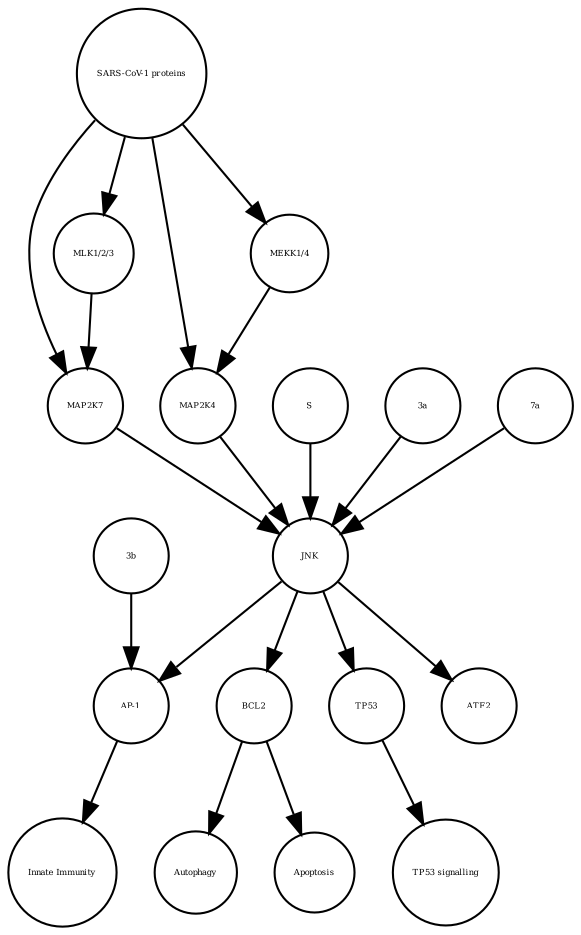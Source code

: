 strict digraph  {
BCL2 [annotation=urn_miriam_ncbigene_596, bipartite=0, cls=macromolecule, fontsize=4, label=BCL2, shape=circle];
Autophagy [annotation="urn_miriam_obo.go_GO%3A0006914", bipartite=0, cls=phenotype, fontsize=4, label=Autophagy, shape=circle];
"AP-1" [annotation="", bipartite=0, cls=complex, fontsize=4, label="AP-1", shape=circle];
"Innate Immunity" [annotation="urn_miriam_obo.go_GO%3A0045087", bipartite=0, cls=phenotype, fontsize=4, label="Innate Immunity", shape=circle];
TP53 [annotation=urn_miriam_ncbigene_7157, bipartite=0, cls=macromolecule, fontsize=4, label=TP53, shape=circle];
"TP53 signalling" [annotation="urn_miriam_obo.go_GO%3A0072331", bipartite=0, cls=phenotype, fontsize=4, label="TP53 signalling", shape=circle];
Apoptosis [annotation="urn_miriam_obo.go_GO%3A0006915", bipartite=0, cls=phenotype, fontsize=4, label=Apoptosis, shape=circle];
JNK [annotation="", bipartite=0, cls=complex, fontsize=4, label=JNK, shape=circle];
MAP2K7 [annotation=urn_miriam_ncbigene_5609, bipartite=0, cls=macromolecule, fontsize=4, label=MAP2K7, shape=circle];
ATF2 [annotation=urn_miriam_ncbigene_1386, bipartite=0, cls=macromolecule, fontsize=4, label=ATF2, shape=circle];
S [annotation="", bipartite=0, cls=macromolecule, fontsize=4, label=S, shape=circle];
MAP2K4 [annotation=urn_miriam_ncbigene_6416, bipartite=0, cls=macromolecule, fontsize=4, label=MAP2K4, shape=circle];
"3b" [annotation="", bipartite=0, cls=macromolecule, fontsize=4, label="3b", shape=circle];
"SARS-CoV-1 proteins" [annotation="", bipartite=0, cls=complex, fontsize=4, label="SARS-CoV-1 proteins", shape=circle];
"MLK1/2/3" [annotation="", bipartite=0, cls=complex, fontsize=4, label="MLK1/2/3", shape=circle];
"3a" [annotation="", bipartite=0, cls=macromolecule, fontsize=4, label="3a", shape=circle];
"MEKK1/4" [annotation="", bipartite=0, cls=complex, fontsize=4, label="MEKK1/4", shape=circle];
"7a" [annotation="", bipartite=0, cls=macromolecule, fontsize=4, label="7a", shape=circle];
BCL2 -> Autophagy  [annotation="", interaction_type="necessary stimulation"];
BCL2 -> Apoptosis  [annotation="", interaction_type=inhibition];
"AP-1" -> "Innate Immunity"  [annotation="", interaction_type="necessary stimulation"];
TP53 -> "TP53 signalling"  [annotation="", interaction_type="necessary stimulation"];
JNK -> TP53  [annotation=urn_miriam_pubmed_9724739, interaction_type=stimulation];
JNK -> BCL2  [annotation=urn_miriam_pubmed_10567572, interaction_type=stimulation];
JNK -> "AP-1"  [annotation="urn_miriam_pubmed_21561061|urn_miriam_taxonomy_694009", interaction_type=stimulation];
JNK -> ATF2  [annotation=urn_miriam_pubmed_7824938, interaction_type=stimulation];
MAP2K7 -> JNK  [annotation="urn_miriam_pubmed_17141229|urn_miriam_taxonomy_694009|urn_miriam_taxonomy_392815", interaction_type=stimulation];
S -> JNK  [annotation="urn_miriam_pubmed_17267381|urn_miriam_taxonomy_694009|urn_miriam_taxonomy_392815", interaction_type=stimulation];
MAP2K4 -> JNK  [annotation="urn_miriam_pubmed_17141229|urn_miriam_taxonomy_694009|urn_miriam_taxonomy_392815", interaction_type=stimulation];
"3b" -> "AP-1"  [annotation="urn_miriam_pubmed_21561061|urn_miriam_taxonomy_694009", interaction_type=stimulation];
"SARS-CoV-1 proteins" -> "MLK1/2/3"  [annotation="urn_miriam_taxonomy_694009|urn_miriam_pubmed_31226023|urn_miriam_taxonomy_392815", interaction_type=stimulation];
"SARS-CoV-1 proteins" -> MAP2K4  [annotation="urn_miriam_pubmed_31226023|urn_miriam_taxonomy_694009|urn_miriam_taxonomy_392815", interaction_type=stimulation];
"SARS-CoV-1 proteins" -> "MEKK1/4"  [annotation="urn_miriam_pubmed_31226023|urn_miriam_taxonomy_694009|urn_miriam_taxonomy_392815", interaction_type=stimulation];
"SARS-CoV-1 proteins" -> MAP2K7  [annotation="urn_miriam_pubmed_31226023|urn_miriam_taxonomy_694009|urn_miriam_taxonomy_392815", interaction_type=stimulation];
"MLK1/2/3" -> MAP2K7  [annotation="urn_miriam_pubmed_31226023|urn_miriam_taxonomy_694009|urn_miriam_taxonomy_392815", interaction_type=stimulation];
"3a" -> JNK  [annotation="urn_miriam_pubmed_17141229|urn_miriam_taxonomy_694009|urn_miriam_taxonomy_392815", interaction_type=stimulation];
"MEKK1/4" -> MAP2K4  [annotation="urn_miriam_pubmed_31226023|urn_miriam_taxonomy_694009|urn_miriam_taxonomy_392815", interaction_type=stimulation];
"7a" -> JNK  [annotation="urn_miriam_pubmed_17141229|urn_miriam_taxonomy_694009|urn_miriam_taxonomy_392815", interaction_type=stimulation];
}
